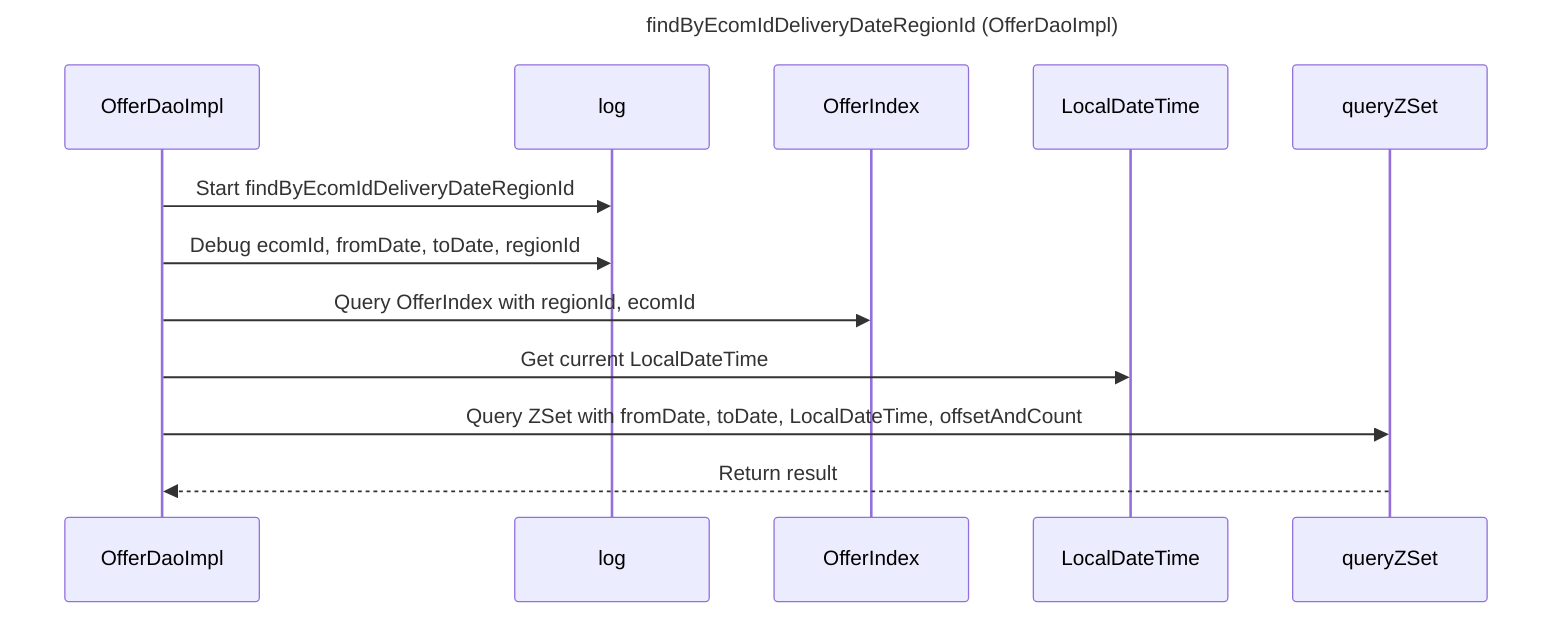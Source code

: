 ---
title: findByEcomIdDeliveryDateRegionId (OfferDaoImpl)
---

sequenceDiagram
    participant OfferDaoImpl
    participant log
    participant OfferIndex
    participant LocalDateTime
    participant queryZSet

    OfferDaoImpl->>log: Start findByEcomIdDeliveryDateRegionId
    OfferDaoImpl->>log: Debug ecomId, fromDate, toDate, regionId
    OfferDaoImpl->>OfferIndex: Query OfferIndex with regionId, ecomId
    OfferDaoImpl->>LocalDateTime: Get current LocalDateTime
    OfferDaoImpl->>queryZSet: Query ZSet with fromDate, toDate, LocalDateTime, offsetAndCount
    queryZSet-->>OfferDaoImpl: Return result